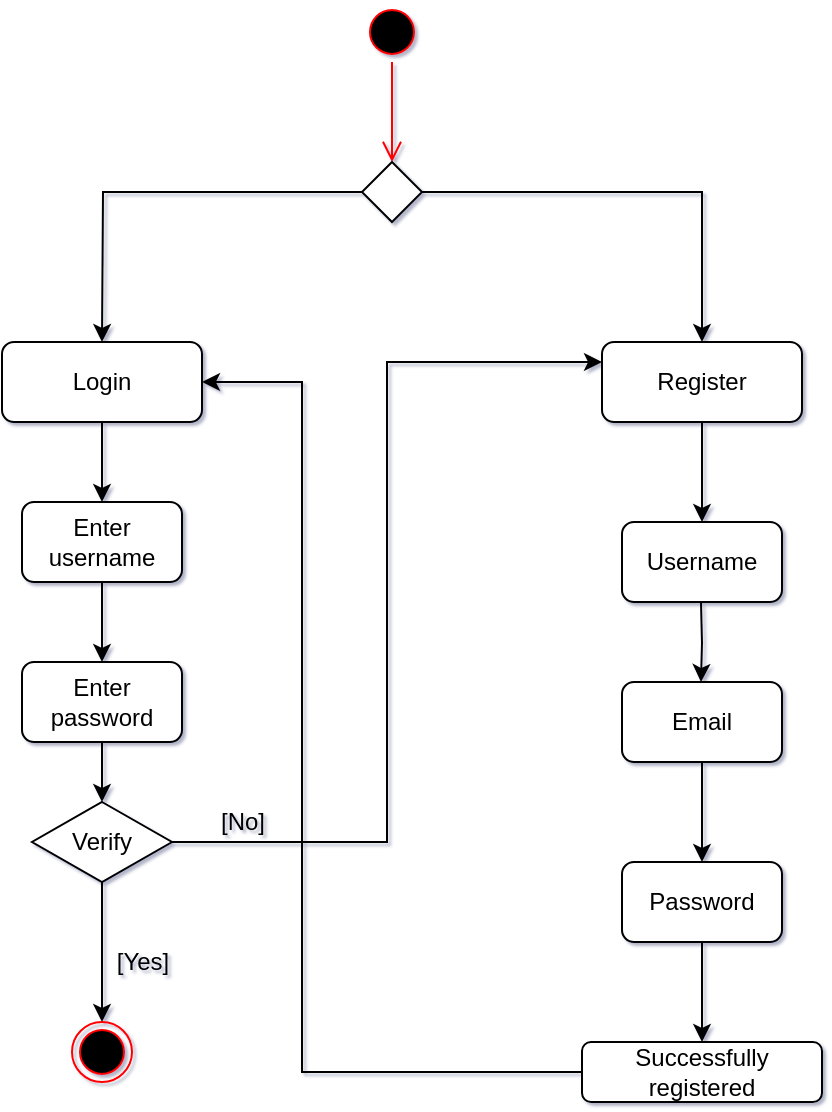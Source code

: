 <mxfile version="15.8.4" type="device"><diagram name="Page-1" id="e7e014a7-5840-1c2e-5031-d8a46d1fe8dd"><mxGraphModel dx="946" dy="617" grid="1" gridSize="10" guides="1" tooltips="1" connect="1" arrows="1" fold="1" page="1" pageScale="1" pageWidth="1169" pageHeight="826" background="none" math="0" shadow="1"><root><mxCell id="0"/><mxCell id="1" parent="0"/><mxCell id="6" value="" style="edgeStyle=elbowEdgeStyle;elbow=horizontal;verticalAlign=bottom;endArrow=open;endSize=8;strokeColor=#FF0000;endFill=1;rounded=0;exitX=0.5;exitY=1;exitDx=0;exitDy=0;exitPerimeter=0;" parent="1" source="5" edge="1"><mxGeometry x="264.5" y="168" as="geometry"><mxPoint x="475" y="190" as="targetPoint"/><Array as="points"><mxPoint x="475" y="180"/></Array></mxGeometry></mxCell><mxCell id="5" value="" style="ellipse;shape=startState;fillColor=#000000;strokeColor=#ff0000;" parent="1" vertex="1"><mxGeometry x="460" y="110" width="30" height="30" as="geometry"/></mxCell><mxCell id="7mSww_4y5tmaGCousiwY-8" style="edgeStyle=orthogonalEdgeStyle;rounded=0;orthogonalLoop=1;jettySize=auto;html=1;exitX=0;exitY=0.5;exitDx=0;exitDy=0;" parent="1" source="7mSww_4y5tmaGCousiwY-7" edge="1"><mxGeometry relative="1" as="geometry"><mxPoint x="330" y="280" as="targetPoint"/></mxGeometry></mxCell><mxCell id="7mSww_4y5tmaGCousiwY-9" style="edgeStyle=orthogonalEdgeStyle;rounded=0;orthogonalLoop=1;jettySize=auto;html=1;exitX=1;exitY=0.5;exitDx=0;exitDy=0;" parent="1" source="7mSww_4y5tmaGCousiwY-7" edge="1"><mxGeometry relative="1" as="geometry"><mxPoint x="630" y="280" as="targetPoint"/><Array as="points"><mxPoint x="630" y="205"/></Array></mxGeometry></mxCell><mxCell id="7mSww_4y5tmaGCousiwY-7" value="" style="rhombus;whiteSpace=wrap;html=1;" parent="1" vertex="1"><mxGeometry x="460" y="190" width="30" height="30" as="geometry"/></mxCell><mxCell id="7mSww_4y5tmaGCousiwY-13" style="edgeStyle=orthogonalEdgeStyle;rounded=0;orthogonalLoop=1;jettySize=auto;html=1;exitX=0.5;exitY=1;exitDx=0;exitDy=0;" parent="1" source="7mSww_4y5tmaGCousiwY-10" edge="1"><mxGeometry relative="1" as="geometry"><mxPoint x="330" y="360" as="targetPoint"/></mxGeometry></mxCell><mxCell id="7mSww_4y5tmaGCousiwY-10" value="Login" style="rounded=1;whiteSpace=wrap;html=1;" parent="1" vertex="1"><mxGeometry x="280" y="280" width="100" height="40" as="geometry"/></mxCell><mxCell id="7mSww_4y5tmaGCousiwY-12" style="edgeStyle=orthogonalEdgeStyle;rounded=0;orthogonalLoop=1;jettySize=auto;html=1;exitX=0.5;exitY=1;exitDx=0;exitDy=0;" parent="1" source="7mSww_4y5tmaGCousiwY-11" edge="1"><mxGeometry relative="1" as="geometry"><mxPoint x="630" y="370" as="targetPoint"/></mxGeometry></mxCell><mxCell id="7mSww_4y5tmaGCousiwY-11" value="Register" style="rounded=1;whiteSpace=wrap;html=1;" parent="1" vertex="1"><mxGeometry x="580" y="280" width="100" height="40" as="geometry"/></mxCell><mxCell id="7mSww_4y5tmaGCousiwY-17" value="Username" style="rounded=1;whiteSpace=wrap;html=1;" parent="1" vertex="1"><mxGeometry x="590" y="370" width="80" height="40" as="geometry"/></mxCell><mxCell id="7mSww_4y5tmaGCousiwY-20" style="edgeStyle=orthogonalEdgeStyle;rounded=0;orthogonalLoop=1;jettySize=auto;html=1;exitX=0.5;exitY=1;exitDx=0;exitDy=0;entryX=0.5;entryY=0;entryDx=0;entryDy=0;entryPerimeter=0;" parent="1" source="7mSww_4y5tmaGCousiwY-19" target="-0kq6Y9FFPp5ftxuoVf--26" edge="1"><mxGeometry relative="1" as="geometry"><mxPoint x="330" y="440" as="targetPoint"/></mxGeometry></mxCell><mxCell id="7mSww_4y5tmaGCousiwY-19" value="Enter username" style="rounded=1;whiteSpace=wrap;html=1;" parent="1" vertex="1"><mxGeometry x="290" y="360" width="80" height="40" as="geometry"/></mxCell><mxCell id="7mSww_4y5tmaGCousiwY-22" style="edgeStyle=orthogonalEdgeStyle;rounded=0;orthogonalLoop=1;jettySize=auto;html=1;exitX=1;exitY=0.5;exitDx=0;exitDy=0;entryX=0;entryY=0.25;entryDx=0;entryDy=0;" parent="1" source="7mSww_4y5tmaGCousiwY-21" target="7mSww_4y5tmaGCousiwY-11" edge="1"><mxGeometry relative="1" as="geometry"/></mxCell><mxCell id="7mSww_4y5tmaGCousiwY-24" style="edgeStyle=orthogonalEdgeStyle;rounded=0;orthogonalLoop=1;jettySize=auto;html=1;exitX=0.5;exitY=1;exitDx=0;exitDy=0;entryX=0.5;entryY=0;entryDx=0;entryDy=0;" parent="1" source="7mSww_4y5tmaGCousiwY-21" target="7mSww_4y5tmaGCousiwY-26" edge="1"><mxGeometry relative="1" as="geometry"><mxPoint x="330" y="520" as="targetPoint"/></mxGeometry></mxCell><mxCell id="7mSww_4y5tmaGCousiwY-21" value="Verify" style="rhombus;whiteSpace=wrap;html=1;" parent="1" vertex="1"><mxGeometry x="295" y="510" width="70" height="40" as="geometry"/></mxCell><mxCell id="7mSww_4y5tmaGCousiwY-23" value="[No]" style="text;html=1;align=center;verticalAlign=middle;resizable=0;points=[];autosize=1;strokeColor=none;fillColor=none;" parent="1" vertex="1"><mxGeometry x="380" y="510" width="40" height="20" as="geometry"/></mxCell><mxCell id="7mSww_4y5tmaGCousiwY-25" value="[Yes]" style="text;html=1;align=center;verticalAlign=middle;resizable=0;points=[];autosize=1;strokeColor=none;fillColor=none;" parent="1" vertex="1"><mxGeometry x="330" y="580" width="40" height="20" as="geometry"/></mxCell><mxCell id="7mSww_4y5tmaGCousiwY-26" value="" style="ellipse;html=1;shape=endState;fillColor=#000000;strokeColor=#ff0000;" parent="1" vertex="1"><mxGeometry x="315" y="620" width="30" height="30" as="geometry"/></mxCell><mxCell id="-0kq6Y9FFPp5ftxuoVf--21" style="edgeStyle=orthogonalEdgeStyle;rounded=0;orthogonalLoop=1;jettySize=auto;html=1;exitX=0.5;exitY=1;exitDx=0;exitDy=0;" parent="1" source="-0kq6Y9FFPp5ftxuoVf--19" edge="1"><mxGeometry relative="1" as="geometry"><mxPoint x="630" y="560" as="sourcePoint"/><mxPoint x="630" y="540" as="targetPoint"/></mxGeometry></mxCell><mxCell id="-0kq6Y9FFPp5ftxuoVf--8" style="edgeStyle=orthogonalEdgeStyle;rounded=0;orthogonalLoop=1;jettySize=auto;html=1;exitX=0;exitY=0.5;exitDx=0;exitDy=0;entryX=1;entryY=0.5;entryDx=0;entryDy=0;" parent="1" source="-0kq6Y9FFPp5ftxuoVf--7" target="7mSww_4y5tmaGCousiwY-10" edge="1"><mxGeometry relative="1" as="geometry"><Array as="points"><mxPoint x="430" y="645"/><mxPoint x="430" y="300"/></Array></mxGeometry></mxCell><mxCell id="-0kq6Y9FFPp5ftxuoVf--7" value="Successfully registered" style="rounded=1;whiteSpace=wrap;html=1;" parent="1" vertex="1"><mxGeometry x="570" y="630" width="120" height="30" as="geometry"/></mxCell><mxCell id="-0kq6Y9FFPp5ftxuoVf--18" style="edgeStyle=orthogonalEdgeStyle;rounded=0;orthogonalLoop=1;jettySize=auto;html=1;exitX=0.5;exitY=1;exitDx=0;exitDy=0;" parent="1" edge="1"><mxGeometry relative="1" as="geometry"><mxPoint x="629.5" y="450" as="targetPoint"/><mxPoint x="629.5" y="410" as="sourcePoint"/></mxGeometry></mxCell><mxCell id="-0kq6Y9FFPp5ftxuoVf--19" value="Email" style="rounded=1;whiteSpace=wrap;html=1;" parent="1" vertex="1"><mxGeometry x="590" y="450" width="80" height="40" as="geometry"/></mxCell><mxCell id="-0kq6Y9FFPp5ftxuoVf--25" style="edgeStyle=orthogonalEdgeStyle;rounded=0;orthogonalLoop=1;jettySize=auto;html=1;exitX=0.5;exitY=1;exitDx=0;exitDy=0;entryX=0.5;entryY=0;entryDx=0;entryDy=0;" parent="1" source="-0kq6Y9FFPp5ftxuoVf--22" target="-0kq6Y9FFPp5ftxuoVf--7" edge="1"><mxGeometry relative="1" as="geometry"/></mxCell><mxCell id="-0kq6Y9FFPp5ftxuoVf--22" value="Password" style="rounded=1;whiteSpace=wrap;html=1;" parent="1" vertex="1"><mxGeometry x="590" y="540" width="80" height="40" as="geometry"/></mxCell><mxCell id="-0kq6Y9FFPp5ftxuoVf--28" style="edgeStyle=orthogonalEdgeStyle;rounded=0;orthogonalLoop=1;jettySize=auto;html=1;exitX=0.5;exitY=1;exitDx=0;exitDy=0;" parent="1" source="-0kq6Y9FFPp5ftxuoVf--26" edge="1"><mxGeometry relative="1" as="geometry"><mxPoint x="330" y="510" as="targetPoint"/></mxGeometry></mxCell><mxCell id="-0kq6Y9FFPp5ftxuoVf--26" value="Enter password" style="rounded=1;whiteSpace=wrap;html=1;" parent="1" vertex="1"><mxGeometry x="290" y="440" width="80" height="40" as="geometry"/></mxCell></root></mxGraphModel></diagram></mxfile>